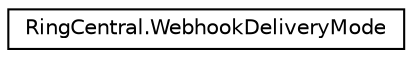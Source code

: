 digraph "Graphical Class Hierarchy"
{
 // LATEX_PDF_SIZE
  edge [fontname="Helvetica",fontsize="10",labelfontname="Helvetica",labelfontsize="10"];
  node [fontname="Helvetica",fontsize="10",shape=record];
  rankdir="LR";
  Node0 [label="RingCentral.WebhookDeliveryMode",height=0.2,width=0.4,color="black", fillcolor="white", style="filled",URL="$classRingCentral_1_1WebhookDeliveryMode.html",tooltip=" "];
}
